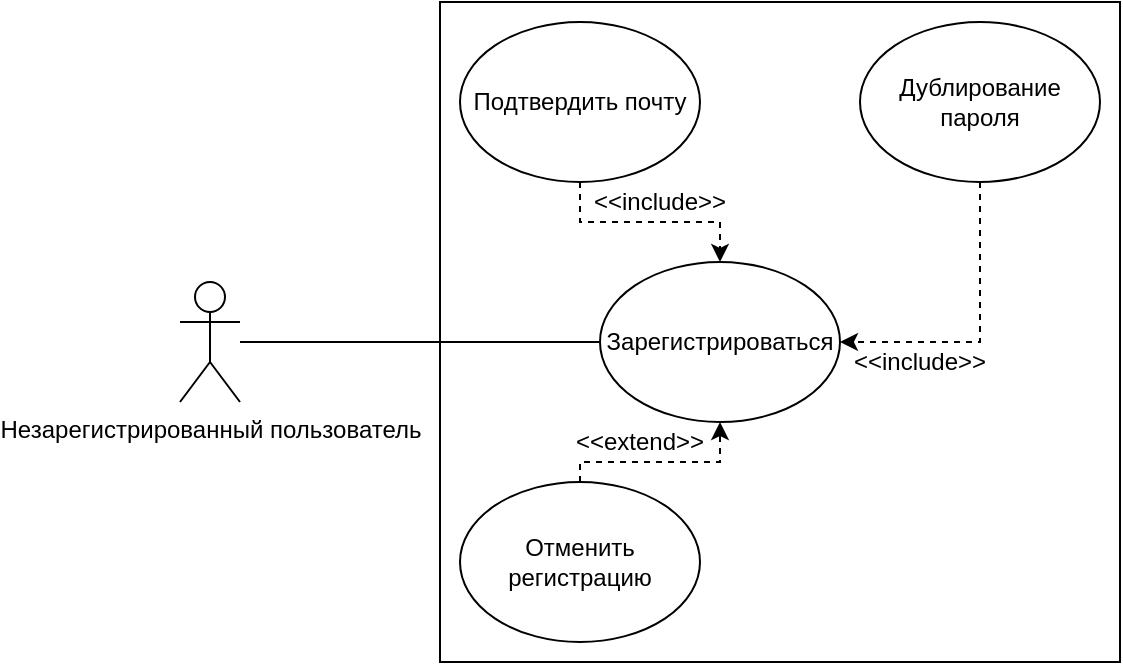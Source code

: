 <mxfile version="26.2.14">
  <diagram name="Страница — 1" id="JzgsCIdMSh5NZ5Jbatjc">
    <mxGraphModel dx="978" dy="542" grid="1" gridSize="10" guides="1" tooltips="1" connect="1" arrows="1" fold="1" page="1" pageScale="1" pageWidth="827" pageHeight="1169" math="0" shadow="0">
      <root>
        <mxCell id="0" />
        <mxCell id="1" parent="0" />
        <mxCell id="NRWAr5LQVKyP5gByKd59-3" value="" style="rounded=0;whiteSpace=wrap;html=1;" vertex="1" parent="1">
          <mxGeometry x="300" y="290" width="340" height="330" as="geometry" />
        </mxCell>
        <mxCell id="NRWAr5LQVKyP5gByKd59-2" value="Незарегистрированный пользователь" style="shape=umlActor;verticalLabelPosition=bottom;verticalAlign=top;html=1;outlineConnect=0;" vertex="1" parent="1">
          <mxGeometry x="170" y="430" width="30" height="60" as="geometry" />
        </mxCell>
        <mxCell id="NRWAr5LQVKyP5gByKd59-6" value="Зарегистрироваться" style="ellipse;whiteSpace=wrap;html=1;" vertex="1" parent="1">
          <mxGeometry x="380" y="420" width="120" height="80" as="geometry" />
        </mxCell>
        <mxCell id="NRWAr5LQVKyP5gByKd59-7" style="edgeStyle=orthogonalEdgeStyle;rounded=0;orthogonalLoop=1;jettySize=auto;html=1;entryX=0;entryY=0.5;entryDx=0;entryDy=0;endArrow=none;startFill=0;" edge="1" parent="1" source="NRWAr5LQVKyP5gByKd59-2" target="NRWAr5LQVKyP5gByKd59-6">
          <mxGeometry relative="1" as="geometry" />
        </mxCell>
        <mxCell id="NRWAr5LQVKyP5gByKd59-10" style="edgeStyle=orthogonalEdgeStyle;rounded=0;orthogonalLoop=1;jettySize=auto;html=1;dashed=1;" edge="1" parent="1" source="NRWAr5LQVKyP5gByKd59-9" target="NRWAr5LQVKyP5gByKd59-6">
          <mxGeometry relative="1" as="geometry" />
        </mxCell>
        <mxCell id="NRWAr5LQVKyP5gByKd59-9" value="Подтвердить почту" style="ellipse;whiteSpace=wrap;html=1;" vertex="1" parent="1">
          <mxGeometry x="310" y="300" width="120" height="80" as="geometry" />
        </mxCell>
        <mxCell id="NRWAr5LQVKyP5gByKd59-11" value="&amp;lt;&amp;lt;include&amp;gt;&amp;gt;" style="text;html=1;align=center;verticalAlign=middle;whiteSpace=wrap;rounded=0;" vertex="1" parent="1">
          <mxGeometry x="380" y="380" width="60" height="20" as="geometry" />
        </mxCell>
        <mxCell id="NRWAr5LQVKyP5gByKd59-13" style="edgeStyle=orthogonalEdgeStyle;rounded=0;orthogonalLoop=1;jettySize=auto;html=1;dashed=1;" edge="1" parent="1" source="NRWAr5LQVKyP5gByKd59-12" target="NRWAr5LQVKyP5gByKd59-6">
          <mxGeometry relative="1" as="geometry">
            <Array as="points">
              <mxPoint x="370" y="520" />
              <mxPoint x="440" y="520" />
            </Array>
          </mxGeometry>
        </mxCell>
        <mxCell id="NRWAr5LQVKyP5gByKd59-12" value="Отменить регистрацию" style="ellipse;whiteSpace=wrap;html=1;" vertex="1" parent="1">
          <mxGeometry x="310" y="530" width="120" height="80" as="geometry" />
        </mxCell>
        <mxCell id="NRWAr5LQVKyP5gByKd59-14" value="&amp;lt;&amp;lt;extend&amp;gt;&amp;gt;" style="text;html=1;align=center;verticalAlign=middle;whiteSpace=wrap;rounded=0;" vertex="1" parent="1">
          <mxGeometry x="370" y="500" width="60" height="20" as="geometry" />
        </mxCell>
        <mxCell id="NRWAr5LQVKyP5gByKd59-18" value="Дублирование пароля" style="ellipse;whiteSpace=wrap;html=1;" vertex="1" parent="1">
          <mxGeometry x="510" y="300" width="120" height="80" as="geometry" />
        </mxCell>
        <mxCell id="NRWAr5LQVKyP5gByKd59-19" style="edgeStyle=orthogonalEdgeStyle;rounded=0;orthogonalLoop=1;jettySize=auto;html=1;dashed=1;exitX=0.5;exitY=1;exitDx=0;exitDy=0;entryX=1;entryY=0.5;entryDx=0;entryDy=0;" edge="1" parent="1" source="NRWAr5LQVKyP5gByKd59-18" target="NRWAr5LQVKyP5gByKd59-6">
          <mxGeometry relative="1" as="geometry">
            <mxPoint x="510" y="410" as="sourcePoint" />
            <mxPoint x="580" y="450" as="targetPoint" />
            <Array as="points">
              <mxPoint x="570" y="460" />
            </Array>
          </mxGeometry>
        </mxCell>
        <mxCell id="NRWAr5LQVKyP5gByKd59-20" value="&amp;lt;&amp;lt;include&amp;gt;&amp;gt;" style="text;html=1;align=center;verticalAlign=middle;whiteSpace=wrap;rounded=0;" vertex="1" parent="1">
          <mxGeometry x="510" y="460" width="60" height="20" as="geometry" />
        </mxCell>
      </root>
    </mxGraphModel>
  </diagram>
</mxfile>
